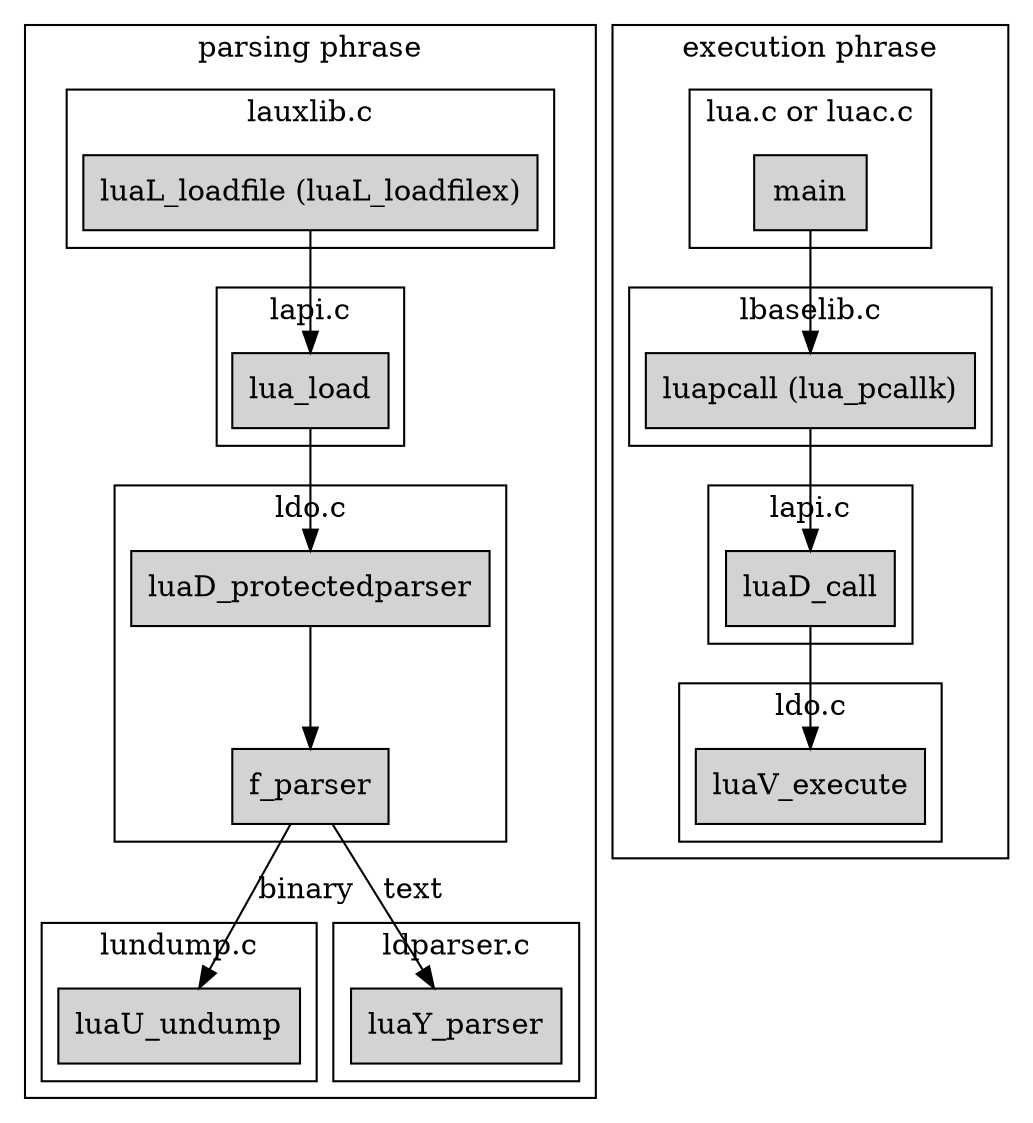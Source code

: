 digraph procedure
{
// rankdir = LR;

subgraph cluster_parser
{
// rankdir = TD;
compound = true;
node[shape = record];
label = "parsing phrase"

subgraph cluster_lauxlib_c
{
node [style = filled];
shape = box;
label = "lauxlib.c";
"luaL_loadfile"[label = "luaL_loadfile (luaL_loadfilex)"];
}

subgraph cluster_lapi_c
{
node [style = filled];
shape = box;
label = "lapi.c";
"lua_load"[label = "lua_load"];
}

subgraph cluster_ldo_c
{
node [style = filled];
shape = box;
label = "ldo.c";
"luaD_protectedparser"[label = "luaD_protectedparser"];
"f_parser"[label = "f_parser"];
}

subgraph cluster_lundump_c
{
node [style = filled];
shape = box;
label = "lundump.c";
"luaU_undump"[label = "luaU_undump"];
}

subgraph cluster_lparser_c
{
node [style = filled];
shape = box;
label = "ldparser.c";
"luaY_parser"[label = "luaY_parser"];
}

luaL_loadfile -> lua_load;
lua_load -> luaD_protectedparser;
luaD_protectedparser -> f_parser;
f_parser -> luaU_undump[label = "binary"];
f_parser -> luaY_parser[label = "text"];
}

subgraph cluster_execute
{
compound = true;
node[shape = record];
label = "execution phrase"

subgraph cluster_main
{
node [style = filled];
shape = box;
label = "lua.c or luac.c";
"main"[label = "main"];
}

subgraph cluster_lbaselib_c
{
node [style = filled];
shape = box;
label = "lbaselib.c";
"lua_pcallk"[label = "luapcall (lua_pcallk)"];
}

subgraph cluster_lapi_c
{
node [style = filled];
shape = box;
label = "lapi.c";
"luaD_call"[label = "luaD_call"];
}

subgraph cluster_ldo_c
{
node [style = filled];
shape = box;
label = "ldo.c";
"luaV_execute"[label = "luaV_execute"];
}

main -> lua_pcallk;
lua_pcallk -> luaD_call;
luaD_call -> luaV_execute;
}

}

